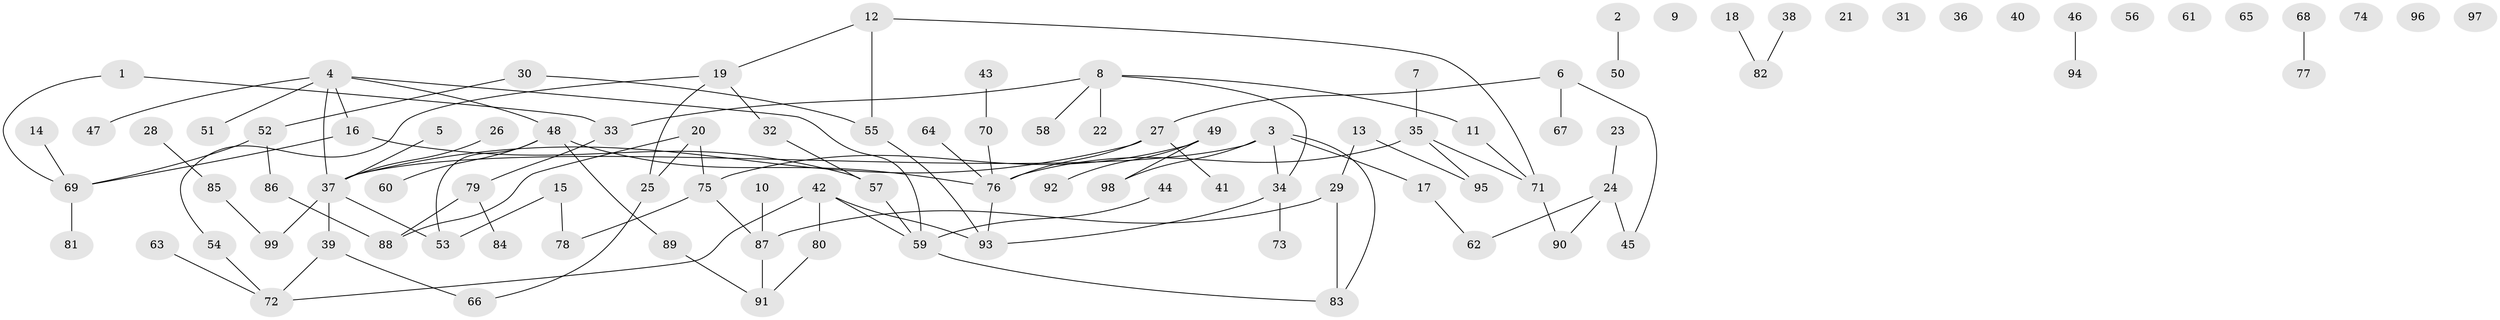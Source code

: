 // coarse degree distribution, {3: 0.14492753623188406, 0: 0.18840579710144928, 5: 0.043478260869565216, 1: 0.2318840579710145, 2: 0.18840579710144928, 4: 0.15942028985507245, 9: 0.014492753623188406, 6: 0.014492753623188406, 8: 0.014492753623188406}
// Generated by graph-tools (version 1.1) at 2025/23/03/03/25 07:23:29]
// undirected, 99 vertices, 107 edges
graph export_dot {
graph [start="1"]
  node [color=gray90,style=filled];
  1;
  2;
  3;
  4;
  5;
  6;
  7;
  8;
  9;
  10;
  11;
  12;
  13;
  14;
  15;
  16;
  17;
  18;
  19;
  20;
  21;
  22;
  23;
  24;
  25;
  26;
  27;
  28;
  29;
  30;
  31;
  32;
  33;
  34;
  35;
  36;
  37;
  38;
  39;
  40;
  41;
  42;
  43;
  44;
  45;
  46;
  47;
  48;
  49;
  50;
  51;
  52;
  53;
  54;
  55;
  56;
  57;
  58;
  59;
  60;
  61;
  62;
  63;
  64;
  65;
  66;
  67;
  68;
  69;
  70;
  71;
  72;
  73;
  74;
  75;
  76;
  77;
  78;
  79;
  80;
  81;
  82;
  83;
  84;
  85;
  86;
  87;
  88;
  89;
  90;
  91;
  92;
  93;
  94;
  95;
  96;
  97;
  98;
  99;
  1 -- 33;
  1 -- 69;
  2 -- 50;
  3 -- 17;
  3 -- 34;
  3 -- 37;
  3 -- 83;
  3 -- 98;
  4 -- 16;
  4 -- 37;
  4 -- 47;
  4 -- 48;
  4 -- 51;
  4 -- 59;
  5 -- 37;
  6 -- 27;
  6 -- 45;
  6 -- 67;
  7 -- 35;
  8 -- 11;
  8 -- 22;
  8 -- 33;
  8 -- 34;
  8 -- 58;
  10 -- 87;
  11 -- 71;
  12 -- 19;
  12 -- 55;
  12 -- 71;
  13 -- 29;
  13 -- 95;
  14 -- 69;
  15 -- 53;
  15 -- 78;
  16 -- 57;
  16 -- 69;
  17 -- 62;
  18 -- 82;
  19 -- 25;
  19 -- 32;
  19 -- 54;
  20 -- 25;
  20 -- 75;
  20 -- 88;
  23 -- 24;
  24 -- 45;
  24 -- 62;
  24 -- 90;
  25 -- 66;
  26 -- 37;
  27 -- 37;
  27 -- 41;
  27 -- 76;
  28 -- 85;
  29 -- 83;
  29 -- 87;
  30 -- 52;
  30 -- 55;
  32 -- 57;
  33 -- 79;
  34 -- 73;
  34 -- 93;
  35 -- 71;
  35 -- 76;
  35 -- 95;
  37 -- 39;
  37 -- 53;
  37 -- 99;
  38 -- 82;
  39 -- 66;
  39 -- 72;
  42 -- 59;
  42 -- 72;
  42 -- 80;
  42 -- 93;
  43 -- 70;
  44 -- 59;
  46 -- 94;
  48 -- 53;
  48 -- 60;
  48 -- 76;
  48 -- 89;
  49 -- 75;
  49 -- 92;
  49 -- 98;
  52 -- 69;
  52 -- 86;
  54 -- 72;
  55 -- 93;
  57 -- 59;
  59 -- 83;
  63 -- 72;
  64 -- 76;
  68 -- 77;
  69 -- 81;
  70 -- 76;
  71 -- 90;
  75 -- 78;
  75 -- 87;
  76 -- 93;
  79 -- 84;
  79 -- 88;
  80 -- 91;
  85 -- 99;
  86 -- 88;
  87 -- 91;
  89 -- 91;
}
